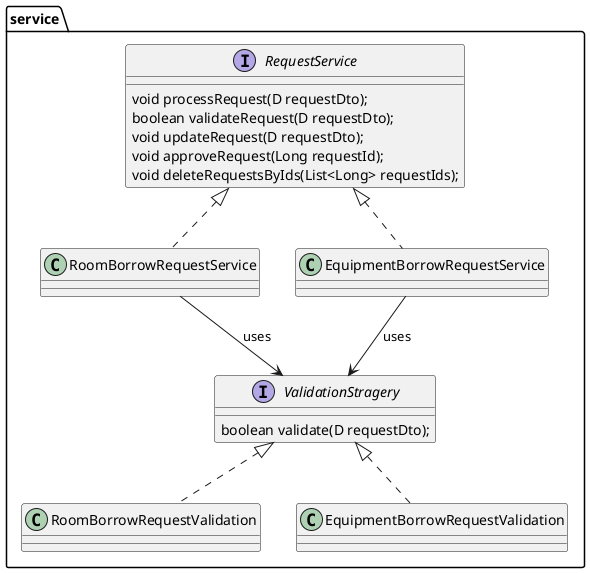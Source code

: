 @startuml
'https://plantuml.com/class-diagram
package service {
    interface RequestService {
        void processRequest(D requestDto);
        boolean validateRequest(D requestDto);
        void updateRequest(D requestDto);
        void approveRequest(Long requestId);
        void deleteRequestsByIds(List<Long> requestIds);
    }

    class RoomBorrowRequestService implements RequestService
    class EquipmentBorrowRequestService implements RequestService

    RoomBorrowRequestService --> ValidationStragery : uses
    EquipmentBorrowRequestService --> ValidationStragery : uses

    interface ValidationStragery {
        boolean validate(D requestDto);
    }
    class RoomBorrowRequestValidation implements ValidationStragery
    class EquipmentBorrowRequestValidation implements ValidationStragery
}
@enduml

@startuml
package controller {
    class EquipmentBorrowRequestController
    class RoomBorrowRequestController
}

package service {
    interface RequestService {
        void processRequest(D requestDto);
        boolean validateRequest(D requestDto);
        void updateRequest(D requestDto);
        void approveRequest(Long requestId);
        void deleteRequestsByIds(List<Long> requestIds);
    }

    class RoomBorrowRequestService implements RequestService
    class EquipmentBorrowRequestService implements RequestService

    package listener {
    class EventListener {
        void onEvent(Event event);
    }
    }
}

package repository {
    interface EquipmentBorrowRequestRepository
    interface EquipmentBorrowRequestDetailRepository
    interface RoomBorrowRequestRepository
    interface RoomScheduleRepository
}

EquipmentBorrowRequestController --> RequestService : has
RoomBorrowRequestController -> RequestService : has
EquipmentBorrowRequestService --> EquipmentBorrowRequestRepository : has
RoomBorrowRequestService -> RoomBorrowRequestRepository : has
EquipmentBorrowRequestService --> EquipmentBorrowRequestDetailRepository : has
RoomBorrowRequestService -> RoomScheduleRepository : has

package entity {
abstract class CommonRequest {
    -Long uniqueID
    -String comment
    -String createdAt
    -String updatedAt
}
entity EquipmentBorrowRequest extends CommonRequest{
    -Status status
    -List<EquipmentBorrowRequestDetail> borrowRequestDetails
    -User user
}
entity EquipmentBorrowRequestDetail {
    -Long id
    -Equipment equipment
    -List<EquipmentDetail> equipmentDetails
    -EquipmentBorrowRequest borrowRequest
    -int quantityBorrowed
    -String conditionBeforeBorrow
}
entity RoomBorrowRequest extends CommonRequest{
    -Room room
    -User user
    -RoomSchedule schedule
}
entity RoomSchedule {
    -Long uniqueId
    -Room room
    -User user
    -String startTime
    -String endTime
}
enum Status {
    NOT_BORROWED,
    BORROWED,
    RETURNED
}
EquipmentBorrowRequest --> EquipmentBorrowRequestDetail : has
}

EquipmentBorrowRequestRepository ..> EquipmentBorrowRequest : depends on
EquipmentBorrowRequestDetailRepository ..> EquipmentBorrowRequestDetail : depends on
RoomBorrowRequestRepository ..> RoomBorrowRequest : depends on
RoomScheduleRepository ..> RoomSchedule : depends on
@enduml